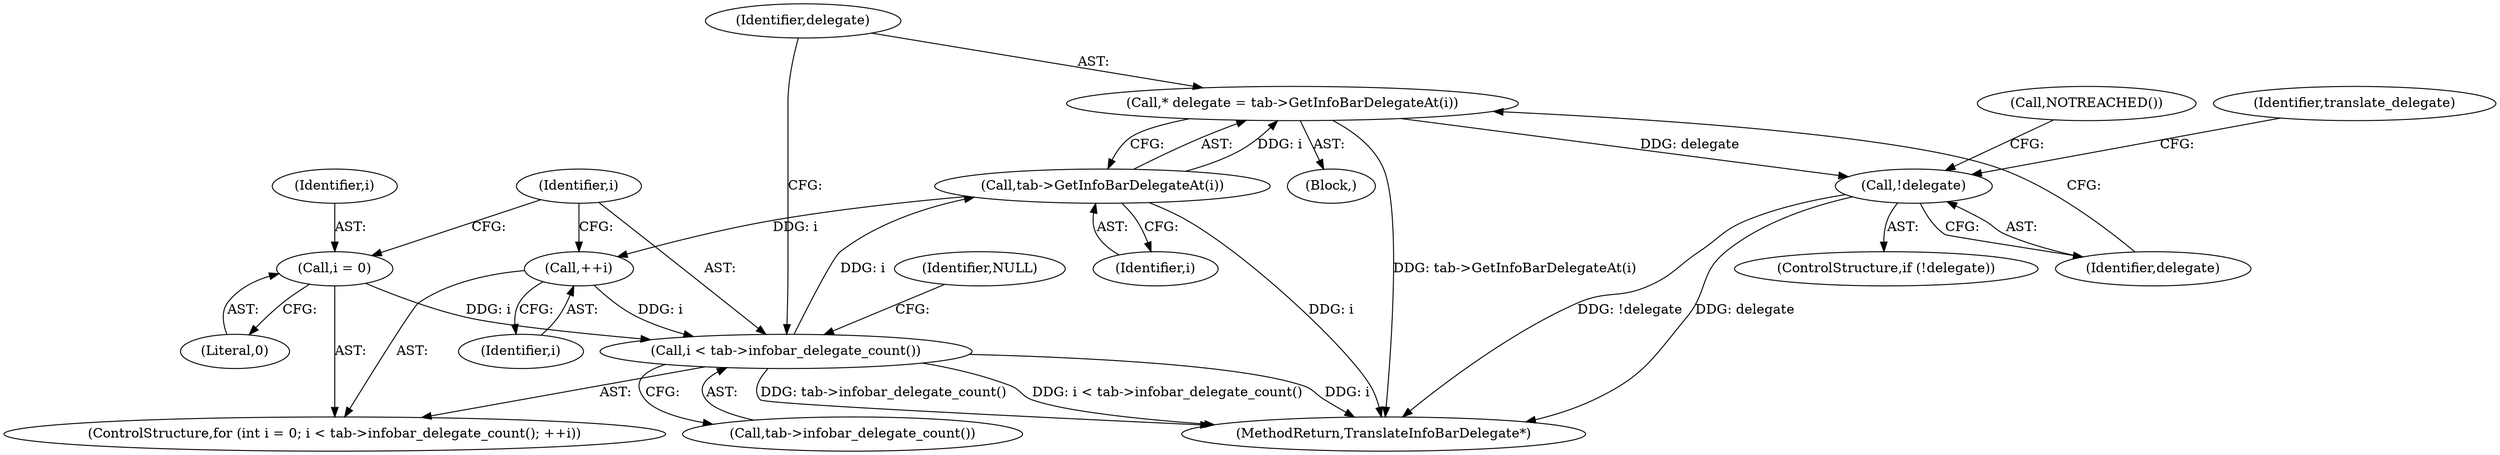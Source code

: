 digraph "1_Chrome_0d04639df7a3b2425c671ab08f68eb32b3d04cb1_2@pointer" {
"1000115" [label="(Call,* delegate = tab->GetInfoBarDelegateAt(i))"];
"1000117" [label="(Call,tab->GetInfoBarDelegateAt(i))"];
"1000108" [label="(Call,i < tab->infobar_delegate_count())"];
"1000111" [label="(Call,++i)"];
"1000105" [label="(Call,i = 0)"];
"1000120" [label="(Call,!delegate)"];
"1000118" [label="(Identifier,i)"];
"1000123" [label="(Call,NOTREACHED())"];
"1000127" [label="(Identifier,translate_delegate)"];
"1000112" [label="(Identifier,i)"];
"1000106" [label="(Identifier,i)"];
"1000103" [label="(ControlStructure,for (int i = 0; i < tab->infobar_delegate_count(); ++i))"];
"1000110" [label="(Call,tab->infobar_delegate_count())"];
"1000109" [label="(Identifier,i)"];
"1000119" [label="(ControlStructure,if (!delegate))"];
"1000113" [label="(Block,)"];
"1000117" [label="(Call,tab->GetInfoBarDelegateAt(i))"];
"1000107" [label="(Literal,0)"];
"1000120" [label="(Call,!delegate)"];
"1000108" [label="(Call,i < tab->infobar_delegate_count())"];
"1000134" [label="(Identifier,NULL)"];
"1000121" [label="(Identifier,delegate)"];
"1000115" [label="(Call,* delegate = tab->GetInfoBarDelegateAt(i))"];
"1000116" [label="(Identifier,delegate)"];
"1000111" [label="(Call,++i)"];
"1000105" [label="(Call,i = 0)"];
"1000135" [label="(MethodReturn,TranslateInfoBarDelegate*)"];
"1000115" -> "1000113"  [label="AST: "];
"1000115" -> "1000117"  [label="CFG: "];
"1000116" -> "1000115"  [label="AST: "];
"1000117" -> "1000115"  [label="AST: "];
"1000121" -> "1000115"  [label="CFG: "];
"1000115" -> "1000135"  [label="DDG: tab->GetInfoBarDelegateAt(i)"];
"1000117" -> "1000115"  [label="DDG: i"];
"1000115" -> "1000120"  [label="DDG: delegate"];
"1000117" -> "1000118"  [label="CFG: "];
"1000118" -> "1000117"  [label="AST: "];
"1000117" -> "1000135"  [label="DDG: i"];
"1000117" -> "1000111"  [label="DDG: i"];
"1000108" -> "1000117"  [label="DDG: i"];
"1000108" -> "1000103"  [label="AST: "];
"1000108" -> "1000110"  [label="CFG: "];
"1000109" -> "1000108"  [label="AST: "];
"1000110" -> "1000108"  [label="AST: "];
"1000116" -> "1000108"  [label="CFG: "];
"1000134" -> "1000108"  [label="CFG: "];
"1000108" -> "1000135"  [label="DDG: i < tab->infobar_delegate_count()"];
"1000108" -> "1000135"  [label="DDG: i"];
"1000108" -> "1000135"  [label="DDG: tab->infobar_delegate_count()"];
"1000111" -> "1000108"  [label="DDG: i"];
"1000105" -> "1000108"  [label="DDG: i"];
"1000111" -> "1000103"  [label="AST: "];
"1000111" -> "1000112"  [label="CFG: "];
"1000112" -> "1000111"  [label="AST: "];
"1000109" -> "1000111"  [label="CFG: "];
"1000105" -> "1000103"  [label="AST: "];
"1000105" -> "1000107"  [label="CFG: "];
"1000106" -> "1000105"  [label="AST: "];
"1000107" -> "1000105"  [label="AST: "];
"1000109" -> "1000105"  [label="CFG: "];
"1000120" -> "1000119"  [label="AST: "];
"1000120" -> "1000121"  [label="CFG: "];
"1000121" -> "1000120"  [label="AST: "];
"1000123" -> "1000120"  [label="CFG: "];
"1000127" -> "1000120"  [label="CFG: "];
"1000120" -> "1000135"  [label="DDG: delegate"];
"1000120" -> "1000135"  [label="DDG: !delegate"];
}
